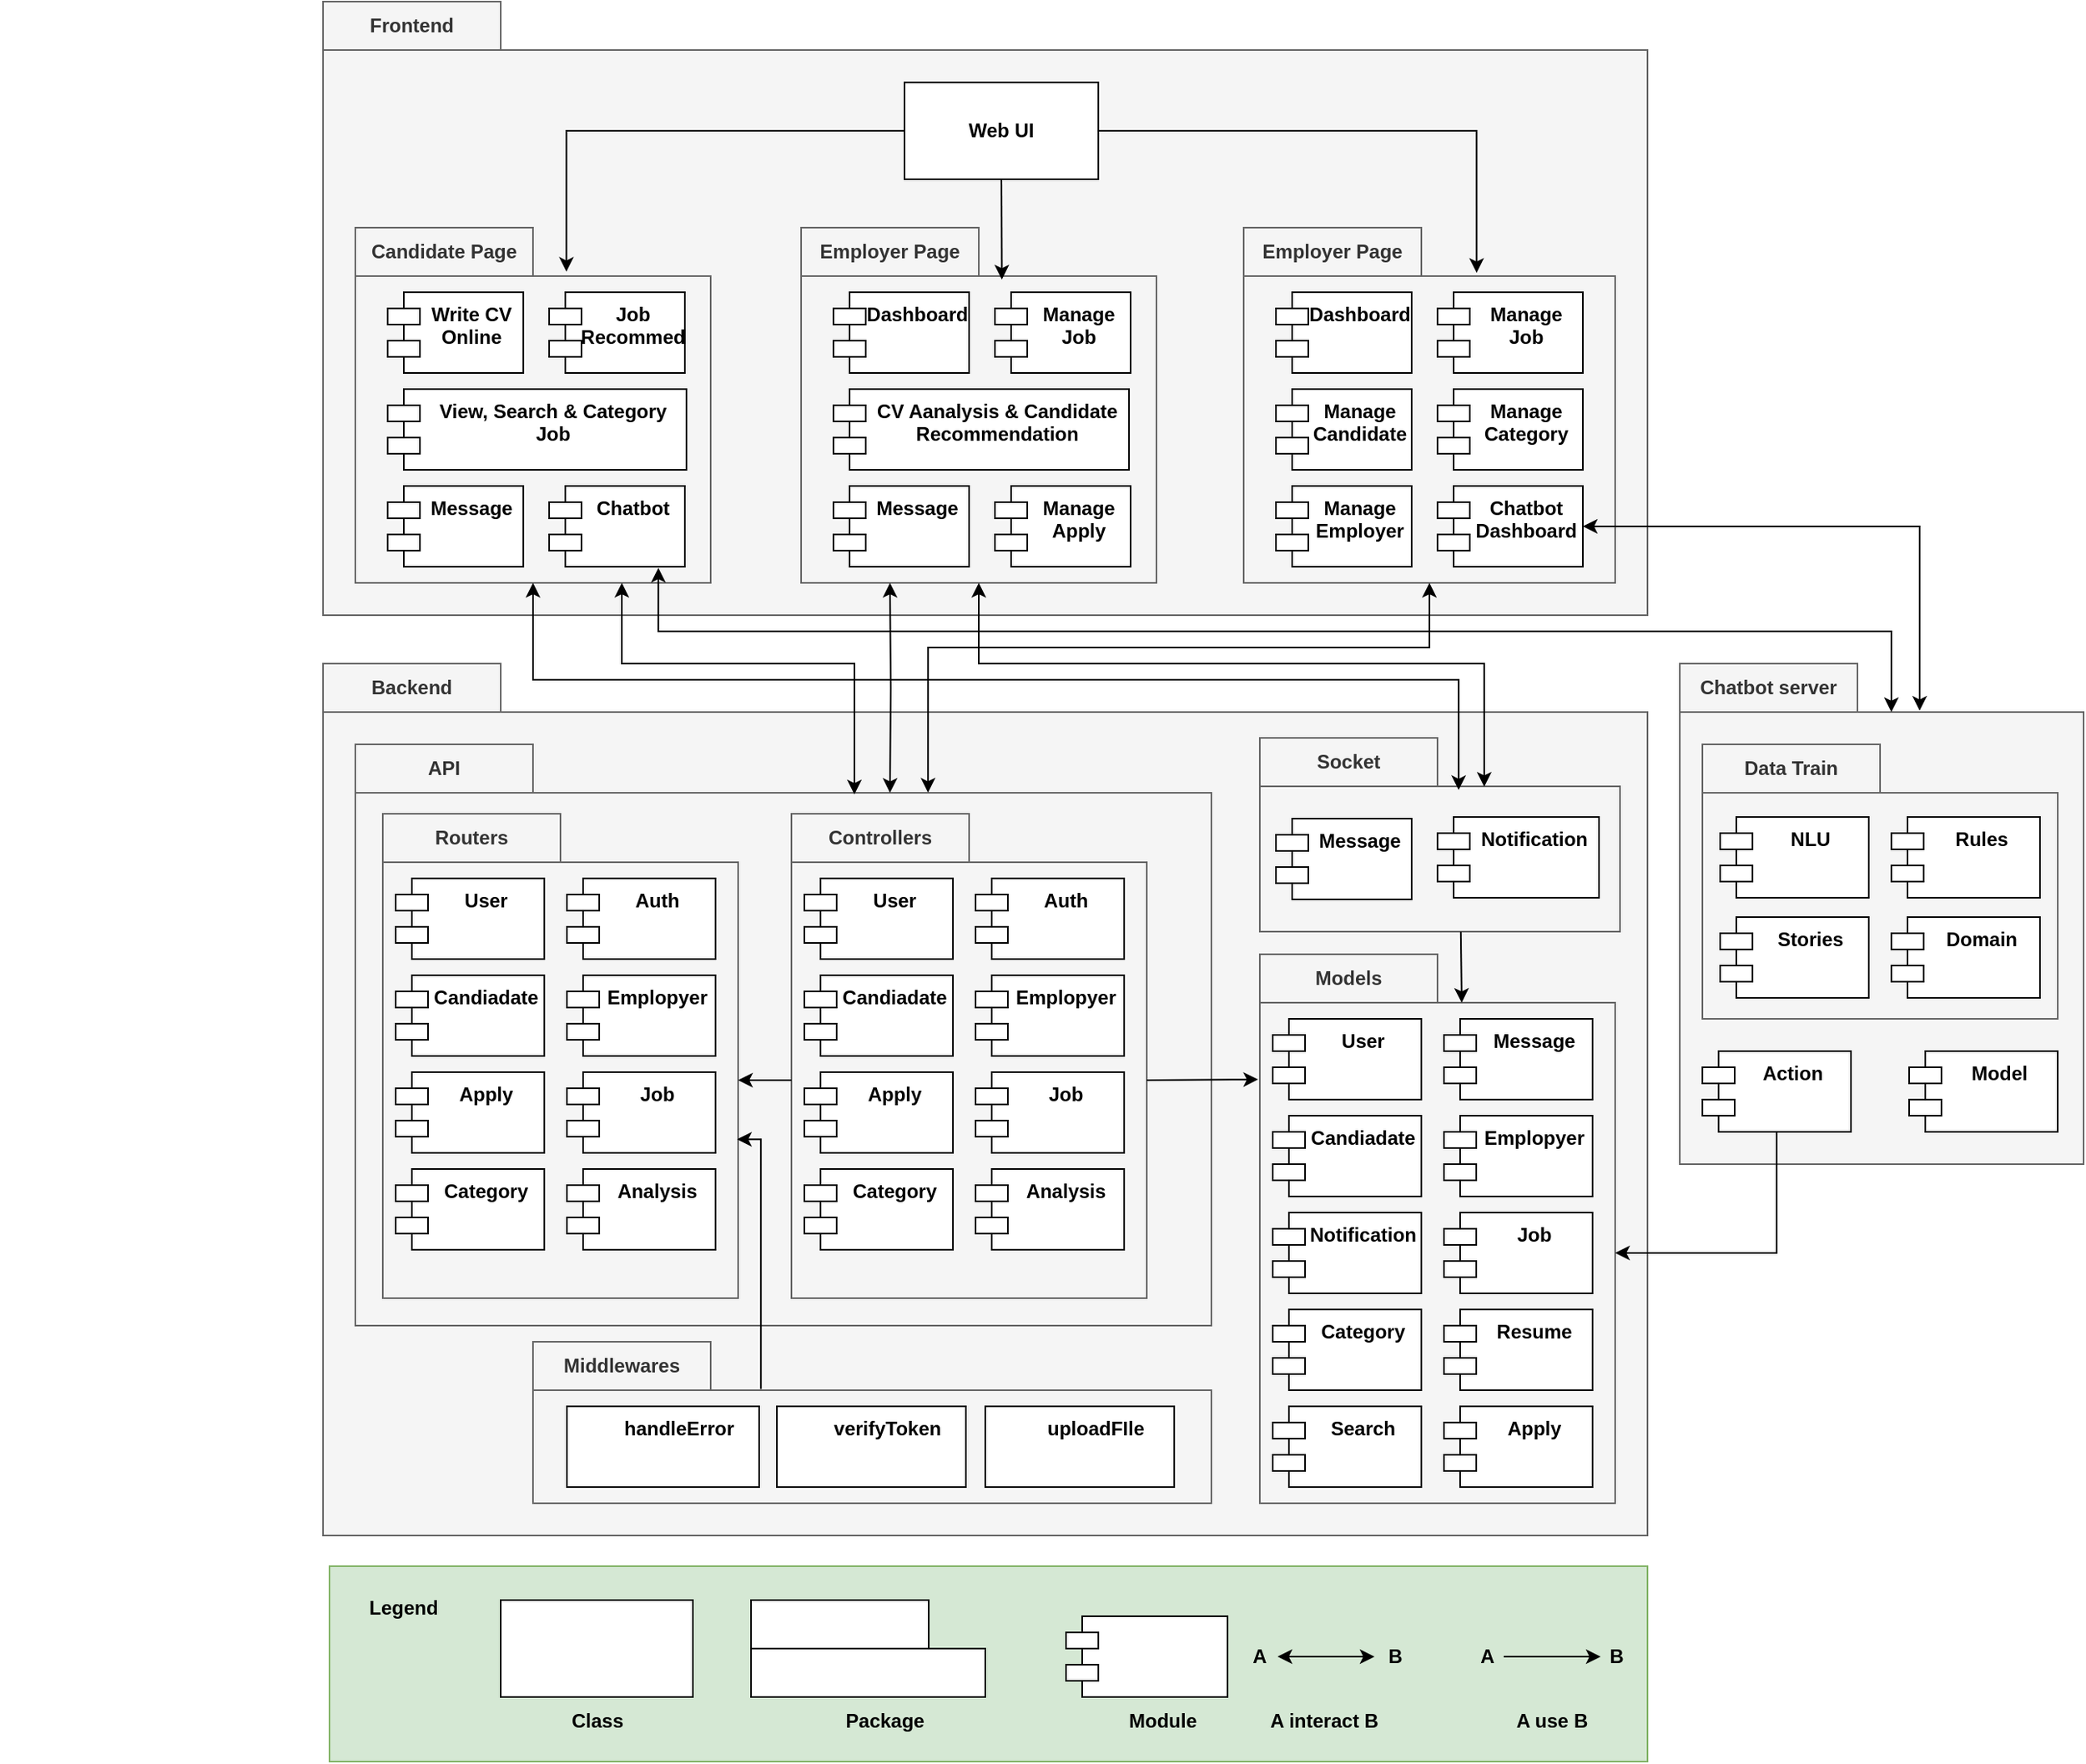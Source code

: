 <mxfile version="24.2.1" type="device">
  <diagram name="Trang-1" id="9omZEARBKr6EozHP2vrr">
    <mxGraphModel dx="1793" dy="936" grid="1" gridSize="10" guides="1" tooltips="1" connect="1" arrows="1" fold="1" page="1" pageScale="1" pageWidth="827" pageHeight="1169" math="0" shadow="0">
      <root>
        <mxCell id="0" />
        <mxCell id="1" parent="0" />
        <mxCell id="NxsF7t3RNCR9iXld7F7q-1" value="" style="html=1;strokeColor=none;resizeWidth=1;resizeHeight=1;fillColor=none;part=1;connectable=0;allowArrows=0;deletable=0;whiteSpace=wrap;fontStyle=1;fontSize=13;" parent="1" vertex="1">
          <mxGeometry x="90" y="890" width="20" as="geometry" />
        </mxCell>
        <mxCell id="kj3GGBm2cnVXsrpC2CoT-1" value="" style="html=1;strokeColor=none;resizeWidth=1;resizeHeight=1;fillColor=none;part=1;connectable=0;allowArrows=0;deletable=0;whiteSpace=wrap;fontStyle=1;fontSize=13;" vertex="1" parent="1">
          <mxGeometry x="90" y="890" width="20" as="geometry" />
        </mxCell>
        <mxCell id="kj3GGBm2cnVXsrpC2CoT-2" value="Frontend" style="shape=folder;fontStyle=1;tabWidth=110;tabHeight=30;tabPosition=left;html=1;boundedLbl=1;labelInHeader=1;container=1;collapsible=0;recursiveResize=0;whiteSpace=wrap;fillColor=#f5f5f5;fontColor=#333333;strokeColor=#666666;" vertex="1" parent="1">
          <mxGeometry x="290" y="200" width="820" height="380" as="geometry" />
        </mxCell>
        <mxCell id="kj3GGBm2cnVXsrpC2CoT-3" value="Web UI" style="rounded=0;whiteSpace=wrap;html=1;fontStyle=1" vertex="1" parent="1">
          <mxGeometry x="650" y="250" width="120" height="60" as="geometry" />
        </mxCell>
        <mxCell id="kj3GGBm2cnVXsrpC2CoT-4" value="Employer Page" style="shape=folder;fontStyle=1;tabWidth=110;tabHeight=30;tabPosition=left;html=1;boundedLbl=1;labelInHeader=1;container=1;collapsible=0;recursiveResize=0;whiteSpace=wrap;fillColor=#f5f5f5;fontColor=#333333;strokeColor=#666666;" vertex="1" parent="1">
          <mxGeometry x="586" y="340" width="220" height="220" as="geometry" />
        </mxCell>
        <mxCell id="kj3GGBm2cnVXsrpC2CoT-5" value="Manage Job" style="rounded=0;whiteSpace=wrap;html=1;shape=module;spacingLeft=20;verticalAlign=top;fontStyle=1" vertex="1" parent="kj3GGBm2cnVXsrpC2CoT-4">
          <mxGeometry x="120" y="40" width="84" height="50" as="geometry" />
        </mxCell>
        <mxCell id="kj3GGBm2cnVXsrpC2CoT-6" value="CV Aanalysis &amp;amp; Candidate Recommendation" style="rounded=0;whiteSpace=wrap;html=1;shape=module;spacingLeft=20;verticalAlign=top;fontStyle=1" vertex="1" parent="kj3GGBm2cnVXsrpC2CoT-4">
          <mxGeometry x="20" y="100" width="183" height="50" as="geometry" />
        </mxCell>
        <mxCell id="kj3GGBm2cnVXsrpC2CoT-7" value="Manage Apply" style="rounded=0;whiteSpace=wrap;html=1;shape=module;spacingLeft=20;verticalAlign=top;fontStyle=1" vertex="1" parent="kj3GGBm2cnVXsrpC2CoT-4">
          <mxGeometry x="120" y="160" width="84" height="50" as="geometry" />
        </mxCell>
        <mxCell id="kj3GGBm2cnVXsrpC2CoT-8" value="Dashboard" style="rounded=0;whiteSpace=wrap;html=1;shape=module;spacingLeft=20;verticalAlign=top;fontStyle=1" vertex="1" parent="kj3GGBm2cnVXsrpC2CoT-4">
          <mxGeometry x="20" y="40" width="84" height="50" as="geometry" />
        </mxCell>
        <mxCell id="kj3GGBm2cnVXsrpC2CoT-9" value="Message" style="rounded=0;whiteSpace=wrap;html=1;shape=module;spacingLeft=20;verticalAlign=top;fontStyle=1" vertex="1" parent="kj3GGBm2cnVXsrpC2CoT-4">
          <mxGeometry x="20" y="160" width="84" height="50" as="geometry" />
        </mxCell>
        <mxCell id="kj3GGBm2cnVXsrpC2CoT-10" value="Employer Page" style="shape=folder;fontStyle=1;tabWidth=110;tabHeight=30;tabPosition=left;html=1;boundedLbl=1;labelInHeader=1;container=1;collapsible=0;recursiveResize=0;whiteSpace=wrap;fillColor=#f5f5f5;fontColor=#333333;strokeColor=#666666;" vertex="1" parent="1">
          <mxGeometry x="860" y="340" width="230" height="220" as="geometry" />
        </mxCell>
        <mxCell id="kj3GGBm2cnVXsrpC2CoT-11" value="Manage Job" style="rounded=0;whiteSpace=wrap;html=1;shape=module;spacingLeft=20;verticalAlign=top;fontStyle=1" vertex="1" parent="kj3GGBm2cnVXsrpC2CoT-10">
          <mxGeometry x="120" y="40" width="90" height="50" as="geometry" />
        </mxCell>
        <mxCell id="kj3GGBm2cnVXsrpC2CoT-12" value="Manage Candidate" style="rounded=0;whiteSpace=wrap;html=1;shape=module;spacingLeft=20;verticalAlign=top;fontStyle=1" vertex="1" parent="kj3GGBm2cnVXsrpC2CoT-10">
          <mxGeometry x="20" y="100" width="84" height="50" as="geometry" />
        </mxCell>
        <mxCell id="kj3GGBm2cnVXsrpC2CoT-13" value="Dashboard" style="rounded=0;whiteSpace=wrap;html=1;shape=module;spacingLeft=20;verticalAlign=top;fontStyle=1" vertex="1" parent="kj3GGBm2cnVXsrpC2CoT-10">
          <mxGeometry x="20" y="40" width="84" height="50" as="geometry" />
        </mxCell>
        <mxCell id="kj3GGBm2cnVXsrpC2CoT-14" value="Manage Employer" style="rounded=0;whiteSpace=wrap;html=1;shape=module;spacingLeft=20;verticalAlign=top;fontStyle=1" vertex="1" parent="kj3GGBm2cnVXsrpC2CoT-10">
          <mxGeometry x="20" y="160" width="84" height="50" as="geometry" />
        </mxCell>
        <mxCell id="kj3GGBm2cnVXsrpC2CoT-15" value="Manage Category" style="rounded=0;whiteSpace=wrap;html=1;shape=module;spacingLeft=20;verticalAlign=top;fontStyle=1" vertex="1" parent="kj3GGBm2cnVXsrpC2CoT-10">
          <mxGeometry x="120" y="100" width="90" height="50" as="geometry" />
        </mxCell>
        <mxCell id="kj3GGBm2cnVXsrpC2CoT-16" value="Chatbot Dashboard" style="rounded=0;whiteSpace=wrap;html=1;shape=module;spacingLeft=20;verticalAlign=top;fontStyle=1" vertex="1" parent="kj3GGBm2cnVXsrpC2CoT-10">
          <mxGeometry x="120" y="160" width="90" height="50" as="geometry" />
        </mxCell>
        <mxCell id="kj3GGBm2cnVXsrpC2CoT-17" value="Candidate Page" style="shape=folder;fontStyle=1;tabWidth=110;tabHeight=30;tabPosition=left;html=1;boundedLbl=1;labelInHeader=1;container=1;collapsible=0;recursiveResize=0;whiteSpace=wrap;fillColor=#f5f5f5;fontColor=#333333;strokeColor=#666666;" vertex="1" parent="1">
          <mxGeometry x="310" y="340" width="220" height="220" as="geometry" />
        </mxCell>
        <mxCell id="kj3GGBm2cnVXsrpC2CoT-18" value="View, Search &amp;amp; Category Job" style="rounded=0;whiteSpace=wrap;html=1;shape=module;spacingLeft=20;verticalAlign=top;fontStyle=1" vertex="1" parent="kj3GGBm2cnVXsrpC2CoT-17">
          <mxGeometry x="20" y="100" width="185" height="50" as="geometry" />
        </mxCell>
        <mxCell id="kj3GGBm2cnVXsrpC2CoT-19" value="Chatbot" style="rounded=0;whiteSpace=wrap;html=1;shape=module;spacingLeft=20;verticalAlign=top;fontStyle=1" vertex="1" parent="kj3GGBm2cnVXsrpC2CoT-17">
          <mxGeometry x="120" y="160" width="84" height="50" as="geometry" />
        </mxCell>
        <mxCell id="kj3GGBm2cnVXsrpC2CoT-20" value="Write CV Online" style="rounded=0;whiteSpace=wrap;html=1;shape=module;spacingLeft=20;verticalAlign=top;fontStyle=1" vertex="1" parent="kj3GGBm2cnVXsrpC2CoT-17">
          <mxGeometry x="20" y="40" width="84" height="50" as="geometry" />
        </mxCell>
        <mxCell id="kj3GGBm2cnVXsrpC2CoT-21" value="Message" style="rounded=0;whiteSpace=wrap;html=1;shape=module;spacingLeft=20;verticalAlign=top;fontStyle=1" vertex="1" parent="kj3GGBm2cnVXsrpC2CoT-17">
          <mxGeometry x="20" y="160" width="84" height="50" as="geometry" />
        </mxCell>
        <mxCell id="kj3GGBm2cnVXsrpC2CoT-22" value="Job&lt;br&gt;Recommed" style="rounded=0;whiteSpace=wrap;html=1;shape=module;spacingLeft=20;verticalAlign=top;fontStyle=1" vertex="1" parent="kj3GGBm2cnVXsrpC2CoT-17">
          <mxGeometry x="120" y="40" width="84" height="50" as="geometry" />
        </mxCell>
        <mxCell id="kj3GGBm2cnVXsrpC2CoT-23" value="" style="endArrow=classic;html=1;rounded=0;exitX=0.5;exitY=1;exitDx=0;exitDy=0;entryX=0.565;entryY=0.146;entryDx=0;entryDy=0;entryPerimeter=0;fontStyle=1" edge="1" parent="1" source="kj3GGBm2cnVXsrpC2CoT-3" target="kj3GGBm2cnVXsrpC2CoT-4">
          <mxGeometry width="50" height="50" relative="1" as="geometry">
            <mxPoint x="440" y="320" as="sourcePoint" />
            <mxPoint x="490" y="270" as="targetPoint" />
          </mxGeometry>
        </mxCell>
        <mxCell id="kj3GGBm2cnVXsrpC2CoT-24" value="" style="endArrow=classic;html=1;rounded=0;exitX=1;exitY=0.5;exitDx=0;exitDy=0;entryX=0.627;entryY=0.127;entryDx=0;entryDy=0;entryPerimeter=0;edgeStyle=orthogonalEdgeStyle;fontStyle=1" edge="1" parent="1" source="kj3GGBm2cnVXsrpC2CoT-3" target="kj3GGBm2cnVXsrpC2CoT-10">
          <mxGeometry width="50" height="50" relative="1" as="geometry">
            <mxPoint x="810" y="330" as="sourcePoint" />
            <mxPoint x="860" y="280" as="targetPoint" />
          </mxGeometry>
        </mxCell>
        <mxCell id="kj3GGBm2cnVXsrpC2CoT-25" value="" style="endArrow=classic;html=1;rounded=0;exitX=0;exitY=0.5;exitDx=0;exitDy=0;entryX=0.594;entryY=0.124;entryDx=0;entryDy=0;entryPerimeter=0;edgeStyle=orthogonalEdgeStyle;fontStyle=1" edge="1" parent="1" source="kj3GGBm2cnVXsrpC2CoT-3" target="kj3GGBm2cnVXsrpC2CoT-17">
          <mxGeometry width="50" height="50" relative="1" as="geometry">
            <mxPoint x="720" y="320" as="sourcePoint" />
            <mxPoint x="720" y="382" as="targetPoint" />
          </mxGeometry>
        </mxCell>
        <mxCell id="kj3GGBm2cnVXsrpC2CoT-26" value="Backend" style="shape=folder;fontStyle=1;tabWidth=110;tabHeight=30;tabPosition=left;html=1;boundedLbl=1;labelInHeader=1;container=1;collapsible=0;recursiveResize=0;whiteSpace=wrap;fillColor=#f5f5f5;fontColor=#333333;strokeColor=#666666;" vertex="1" parent="1">
          <mxGeometry x="290" y="610" width="820" height="540" as="geometry" />
        </mxCell>
        <mxCell id="kj3GGBm2cnVXsrpC2CoT-27" value="API" style="shape=folder;fontStyle=1;tabWidth=110;tabHeight=30;tabPosition=left;html=1;boundedLbl=1;labelInHeader=1;container=1;collapsible=0;recursiveResize=0;whiteSpace=wrap;fillColor=#f5f5f5;fontColor=#333333;strokeColor=#666666;" vertex="1" parent="kj3GGBm2cnVXsrpC2CoT-26">
          <mxGeometry x="20" y="50" width="530" height="360" as="geometry" />
        </mxCell>
        <mxCell id="kj3GGBm2cnVXsrpC2CoT-28" value="Routers" style="shape=folder;fontStyle=1;tabWidth=110;tabHeight=30;tabPosition=left;html=1;boundedLbl=1;labelInHeader=1;container=1;collapsible=0;recursiveResize=0;whiteSpace=wrap;fillColor=#f5f5f5;fontColor=#333333;strokeColor=#666666;" vertex="1" parent="kj3GGBm2cnVXsrpC2CoT-27">
          <mxGeometry x="17" y="43" width="220" height="300" as="geometry" />
        </mxCell>
        <mxCell id="kj3GGBm2cnVXsrpC2CoT-29" value="User" style="rounded=0;whiteSpace=wrap;html=1;shape=module;spacingLeft=20;verticalAlign=top;fontStyle=1" vertex="1" parent="kj3GGBm2cnVXsrpC2CoT-28">
          <mxGeometry x="8" y="40" width="92" height="50" as="geometry" />
        </mxCell>
        <mxCell id="kj3GGBm2cnVXsrpC2CoT-30" value="Auth" style="rounded=0;whiteSpace=wrap;html=1;shape=module;spacingLeft=20;verticalAlign=top;fontStyle=1" vertex="1" parent="kj3GGBm2cnVXsrpC2CoT-28">
          <mxGeometry x="114" y="40" width="92" height="50" as="geometry" />
        </mxCell>
        <mxCell id="kj3GGBm2cnVXsrpC2CoT-31" value="Candiadate" style="rounded=0;whiteSpace=wrap;html=1;shape=module;spacingLeft=20;verticalAlign=top;fontStyle=1" vertex="1" parent="kj3GGBm2cnVXsrpC2CoT-28">
          <mxGeometry x="8" y="100" width="92" height="50" as="geometry" />
        </mxCell>
        <mxCell id="kj3GGBm2cnVXsrpC2CoT-32" value="Emplopyer" style="rounded=0;whiteSpace=wrap;html=1;shape=module;spacingLeft=20;verticalAlign=top;fontStyle=1" vertex="1" parent="kj3GGBm2cnVXsrpC2CoT-28">
          <mxGeometry x="114" y="100" width="92" height="50" as="geometry" />
        </mxCell>
        <mxCell id="kj3GGBm2cnVXsrpC2CoT-33" value="Apply" style="rounded=0;whiteSpace=wrap;html=1;shape=module;spacingLeft=20;verticalAlign=top;fontStyle=1" vertex="1" parent="kj3GGBm2cnVXsrpC2CoT-28">
          <mxGeometry x="8" y="160" width="92" height="50" as="geometry" />
        </mxCell>
        <mxCell id="kj3GGBm2cnVXsrpC2CoT-34" value="Job" style="rounded=0;whiteSpace=wrap;html=1;shape=module;spacingLeft=20;verticalAlign=top;fontStyle=1" vertex="1" parent="kj3GGBm2cnVXsrpC2CoT-28">
          <mxGeometry x="114" y="160" width="92" height="50" as="geometry" />
        </mxCell>
        <mxCell id="kj3GGBm2cnVXsrpC2CoT-35" value="Category" style="rounded=0;whiteSpace=wrap;html=1;shape=module;spacingLeft=20;verticalAlign=top;fontStyle=1" vertex="1" parent="kj3GGBm2cnVXsrpC2CoT-28">
          <mxGeometry x="8" y="220" width="92" height="50" as="geometry" />
        </mxCell>
        <mxCell id="kj3GGBm2cnVXsrpC2CoT-36" value="Analysis" style="rounded=0;whiteSpace=wrap;html=1;shape=module;spacingLeft=20;verticalAlign=top;fontStyle=1" vertex="1" parent="kj3GGBm2cnVXsrpC2CoT-28">
          <mxGeometry x="114" y="220" width="92" height="50" as="geometry" />
        </mxCell>
        <mxCell id="kj3GGBm2cnVXsrpC2CoT-37" value="Controllers" style="shape=folder;fontStyle=1;tabWidth=110;tabHeight=30;tabPosition=left;html=1;boundedLbl=1;labelInHeader=1;container=1;collapsible=0;recursiveResize=0;whiteSpace=wrap;fillColor=#f5f5f5;fontColor=#333333;strokeColor=#666666;" vertex="1" parent="kj3GGBm2cnVXsrpC2CoT-27">
          <mxGeometry x="270" y="43" width="220" height="300" as="geometry" />
        </mxCell>
        <mxCell id="kj3GGBm2cnVXsrpC2CoT-38" value="User" style="rounded=0;whiteSpace=wrap;html=1;shape=module;spacingLeft=20;verticalAlign=top;fontStyle=1" vertex="1" parent="kj3GGBm2cnVXsrpC2CoT-37">
          <mxGeometry x="8" y="40" width="92" height="50" as="geometry" />
        </mxCell>
        <mxCell id="kj3GGBm2cnVXsrpC2CoT-39" value="Auth" style="rounded=0;whiteSpace=wrap;html=1;shape=module;spacingLeft=20;verticalAlign=top;fontStyle=1" vertex="1" parent="kj3GGBm2cnVXsrpC2CoT-37">
          <mxGeometry x="114" y="40" width="92" height="50" as="geometry" />
        </mxCell>
        <mxCell id="kj3GGBm2cnVXsrpC2CoT-40" value="Candiadate" style="rounded=0;whiteSpace=wrap;html=1;shape=module;spacingLeft=20;verticalAlign=top;fontStyle=1" vertex="1" parent="kj3GGBm2cnVXsrpC2CoT-37">
          <mxGeometry x="8" y="100" width="92" height="50" as="geometry" />
        </mxCell>
        <mxCell id="kj3GGBm2cnVXsrpC2CoT-41" value="Emplopyer" style="rounded=0;whiteSpace=wrap;html=1;shape=module;spacingLeft=20;verticalAlign=top;fontStyle=1" vertex="1" parent="kj3GGBm2cnVXsrpC2CoT-37">
          <mxGeometry x="114" y="100" width="92" height="50" as="geometry" />
        </mxCell>
        <mxCell id="kj3GGBm2cnVXsrpC2CoT-42" value="Apply" style="rounded=0;whiteSpace=wrap;html=1;shape=module;spacingLeft=20;verticalAlign=top;fontStyle=1" vertex="1" parent="kj3GGBm2cnVXsrpC2CoT-37">
          <mxGeometry x="8" y="160" width="92" height="50" as="geometry" />
        </mxCell>
        <mxCell id="kj3GGBm2cnVXsrpC2CoT-43" value="Job" style="rounded=0;whiteSpace=wrap;html=1;shape=module;spacingLeft=20;verticalAlign=top;fontStyle=1" vertex="1" parent="kj3GGBm2cnVXsrpC2CoT-37">
          <mxGeometry x="114" y="160" width="92" height="50" as="geometry" />
        </mxCell>
        <mxCell id="kj3GGBm2cnVXsrpC2CoT-44" value="Category" style="rounded=0;whiteSpace=wrap;html=1;shape=module;spacingLeft=20;verticalAlign=top;fontStyle=1" vertex="1" parent="kj3GGBm2cnVXsrpC2CoT-37">
          <mxGeometry x="8" y="220" width="92" height="50" as="geometry" />
        </mxCell>
        <mxCell id="kj3GGBm2cnVXsrpC2CoT-45" value="Analysis" style="rounded=0;whiteSpace=wrap;html=1;shape=module;spacingLeft=20;verticalAlign=top;fontStyle=1" vertex="1" parent="kj3GGBm2cnVXsrpC2CoT-37">
          <mxGeometry x="114" y="220" width="92" height="50" as="geometry" />
        </mxCell>
        <mxCell id="kj3GGBm2cnVXsrpC2CoT-46" value="" style="endArrow=classic;html=1;rounded=0;exitX=0;exitY=0;exitDx=0;exitDy=165;exitPerimeter=0;entryX=0;entryY=0;entryDx=220;entryDy=165;entryPerimeter=0;" edge="1" parent="kj3GGBm2cnVXsrpC2CoT-27" source="kj3GGBm2cnVXsrpC2CoT-37" target="kj3GGBm2cnVXsrpC2CoT-28">
          <mxGeometry width="50" height="50" relative="1" as="geometry">
            <mxPoint x="-230" y="220" as="sourcePoint" />
            <mxPoint x="-180" y="170" as="targetPoint" />
          </mxGeometry>
        </mxCell>
        <mxCell id="kj3GGBm2cnVXsrpC2CoT-47" value="Socket" style="shape=folder;fontStyle=1;tabWidth=110;tabHeight=30;tabPosition=left;html=1;boundedLbl=1;labelInHeader=1;container=1;collapsible=0;recursiveResize=0;whiteSpace=wrap;fillColor=#f5f5f5;fontColor=#333333;strokeColor=#666666;" vertex="1" parent="kj3GGBm2cnVXsrpC2CoT-26">
          <mxGeometry x="580" y="46" width="223" height="120" as="geometry" />
        </mxCell>
        <mxCell id="kj3GGBm2cnVXsrpC2CoT-48" value="Message" style="rounded=0;whiteSpace=wrap;html=1;shape=module;spacingLeft=20;verticalAlign=top;fontStyle=1" vertex="1" parent="kj3GGBm2cnVXsrpC2CoT-47">
          <mxGeometry x="10" y="50" width="84" height="50" as="geometry" />
        </mxCell>
        <mxCell id="kj3GGBm2cnVXsrpC2CoT-49" value="Notification" style="rounded=0;whiteSpace=wrap;html=1;shape=module;spacingLeft=20;verticalAlign=top;fontStyle=1" vertex="1" parent="kj3GGBm2cnVXsrpC2CoT-47">
          <mxGeometry x="110" y="49" width="100" height="50" as="geometry" />
        </mxCell>
        <mxCell id="kj3GGBm2cnVXsrpC2CoT-50" value="Models" style="shape=folder;fontStyle=1;tabWidth=110;tabHeight=30;tabPosition=left;html=1;boundedLbl=1;labelInHeader=1;container=1;collapsible=0;recursiveResize=0;whiteSpace=wrap;fillColor=#f5f5f5;fontColor=#333333;strokeColor=#666666;" vertex="1" parent="kj3GGBm2cnVXsrpC2CoT-26">
          <mxGeometry x="580" y="180" width="220" height="340" as="geometry" />
        </mxCell>
        <mxCell id="kj3GGBm2cnVXsrpC2CoT-51" value="User" style="rounded=0;whiteSpace=wrap;html=1;shape=module;spacingLeft=20;verticalAlign=top;fontStyle=1" vertex="1" parent="kj3GGBm2cnVXsrpC2CoT-50">
          <mxGeometry x="8" y="40" width="92" height="50" as="geometry" />
        </mxCell>
        <mxCell id="kj3GGBm2cnVXsrpC2CoT-52" value="Message" style="rounded=0;whiteSpace=wrap;html=1;shape=module;spacingLeft=20;verticalAlign=top;fontStyle=1" vertex="1" parent="kj3GGBm2cnVXsrpC2CoT-50">
          <mxGeometry x="114" y="40" width="92" height="50" as="geometry" />
        </mxCell>
        <mxCell id="kj3GGBm2cnVXsrpC2CoT-53" value="Candiadate" style="rounded=0;whiteSpace=wrap;html=1;shape=module;spacingLeft=20;verticalAlign=top;fontStyle=1" vertex="1" parent="kj3GGBm2cnVXsrpC2CoT-50">
          <mxGeometry x="8" y="100" width="92" height="50" as="geometry" />
        </mxCell>
        <mxCell id="kj3GGBm2cnVXsrpC2CoT-54" value="Emplopyer" style="rounded=0;whiteSpace=wrap;html=1;shape=module;spacingLeft=20;verticalAlign=top;fontStyle=1" vertex="1" parent="kj3GGBm2cnVXsrpC2CoT-50">
          <mxGeometry x="114" y="100" width="92" height="50" as="geometry" />
        </mxCell>
        <mxCell id="kj3GGBm2cnVXsrpC2CoT-55" value="Notification" style="rounded=0;whiteSpace=wrap;html=1;shape=module;spacingLeft=20;verticalAlign=top;fontStyle=1" vertex="1" parent="kj3GGBm2cnVXsrpC2CoT-50">
          <mxGeometry x="8" y="160" width="92" height="50" as="geometry" />
        </mxCell>
        <mxCell id="kj3GGBm2cnVXsrpC2CoT-56" value="Job" style="rounded=0;whiteSpace=wrap;html=1;shape=module;spacingLeft=20;verticalAlign=top;fontStyle=1" vertex="1" parent="kj3GGBm2cnVXsrpC2CoT-50">
          <mxGeometry x="114" y="160" width="92" height="50" as="geometry" />
        </mxCell>
        <mxCell id="kj3GGBm2cnVXsrpC2CoT-57" value="Category" style="rounded=0;whiteSpace=wrap;html=1;shape=module;spacingLeft=20;verticalAlign=top;fontStyle=1" vertex="1" parent="kj3GGBm2cnVXsrpC2CoT-50">
          <mxGeometry x="8" y="220" width="92" height="50" as="geometry" />
        </mxCell>
        <mxCell id="kj3GGBm2cnVXsrpC2CoT-58" value="Resume" style="rounded=0;whiteSpace=wrap;html=1;shape=module;spacingLeft=20;verticalAlign=top;fontStyle=1" vertex="1" parent="kj3GGBm2cnVXsrpC2CoT-50">
          <mxGeometry x="114" y="220" width="92" height="50" as="geometry" />
        </mxCell>
        <mxCell id="kj3GGBm2cnVXsrpC2CoT-59" value="Search" style="rounded=0;whiteSpace=wrap;html=1;shape=module;spacingLeft=20;verticalAlign=top;fontStyle=1" vertex="1" parent="kj3GGBm2cnVXsrpC2CoT-50">
          <mxGeometry x="8" y="280" width="92" height="50" as="geometry" />
        </mxCell>
        <mxCell id="kj3GGBm2cnVXsrpC2CoT-60" value="Apply" style="rounded=0;whiteSpace=wrap;html=1;shape=module;spacingLeft=20;verticalAlign=top;fontStyle=1" vertex="1" parent="kj3GGBm2cnVXsrpC2CoT-50">
          <mxGeometry x="114" y="280" width="92" height="50" as="geometry" />
        </mxCell>
        <mxCell id="kj3GGBm2cnVXsrpC2CoT-61" value="" style="endArrow=classic;html=1;rounded=0;exitX=0.558;exitY=1.001;exitDx=0;exitDy=0;exitPerimeter=0;" edge="1" parent="kj3GGBm2cnVXsrpC2CoT-26" source="kj3GGBm2cnVXsrpC2CoT-47">
          <mxGeometry width="50" height="50" relative="1" as="geometry">
            <mxPoint x="706" y="166" as="sourcePoint" />
            <mxPoint x="705" y="210" as="targetPoint" />
          </mxGeometry>
        </mxCell>
        <mxCell id="kj3GGBm2cnVXsrpC2CoT-62" value="Middlewares" style="shape=folder;fontStyle=1;tabWidth=110;tabHeight=30;tabPosition=left;html=1;boundedLbl=1;labelInHeader=1;container=1;collapsible=0;recursiveResize=0;whiteSpace=wrap;fillColor=#f5f5f5;fontColor=#333333;strokeColor=#666666;" vertex="1" parent="kj3GGBm2cnVXsrpC2CoT-26">
          <mxGeometry x="130" y="420" width="420" height="100" as="geometry" />
        </mxCell>
        <mxCell id="kj3GGBm2cnVXsrpC2CoT-63" value="handleError" style="rounded=0;whiteSpace=wrap;html=1;shape=label;spacingLeft=20;verticalAlign=top;fontStyle=1" vertex="1" parent="kj3GGBm2cnVXsrpC2CoT-62">
          <mxGeometry x="21" y="40" width="119" height="50" as="geometry" />
        </mxCell>
        <mxCell id="kj3GGBm2cnVXsrpC2CoT-64" value="verifyToken" style="rounded=0;whiteSpace=wrap;html=1;shape=label;spacingLeft=20;verticalAlign=top;fontStyle=1" vertex="1" parent="kj3GGBm2cnVXsrpC2CoT-62">
          <mxGeometry x="151" y="40" width="117" height="50" as="geometry" />
        </mxCell>
        <mxCell id="kj3GGBm2cnVXsrpC2CoT-65" value="uploadFIle" style="rounded=0;whiteSpace=wrap;html=1;shape=label;spacingLeft=20;verticalAlign=top;fontStyle=1" vertex="1" parent="kj3GGBm2cnVXsrpC2CoT-62">
          <mxGeometry x="280" y="40" width="117" height="50" as="geometry" />
        </mxCell>
        <mxCell id="kj3GGBm2cnVXsrpC2CoT-66" value="" style="endArrow=classic;html=1;rounded=0;exitX=0;exitY=0;exitDx=220;exitDy=165;exitPerimeter=0;entryX=-0.005;entryY=0.228;entryDx=0;entryDy=0;entryPerimeter=0;" edge="1" parent="kj3GGBm2cnVXsrpC2CoT-26" source="kj3GGBm2cnVXsrpC2CoT-37" target="kj3GGBm2cnVXsrpC2CoT-50">
          <mxGeometry width="50" height="50" relative="1" as="geometry">
            <mxPoint x="910" y="240" as="sourcePoint" />
            <mxPoint x="960" y="190" as="targetPoint" />
          </mxGeometry>
        </mxCell>
        <mxCell id="kj3GGBm2cnVXsrpC2CoT-67" value="" style="endArrow=classic;html=1;rounded=0;exitX=0.336;exitY=0.293;exitDx=0;exitDy=0;exitPerimeter=0;entryX=0.997;entryY=0.672;entryDx=0;entryDy=0;entryPerimeter=0;edgeStyle=orthogonalEdgeStyle;" edge="1" parent="kj3GGBm2cnVXsrpC2CoT-26" source="kj3GGBm2cnVXsrpC2CoT-62" target="kj3GGBm2cnVXsrpC2CoT-28">
          <mxGeometry width="50" height="50" relative="1" as="geometry">
            <mxPoint x="450" y="650" as="sourcePoint" />
            <mxPoint x="500" y="600" as="targetPoint" />
          </mxGeometry>
        </mxCell>
        <mxCell id="kj3GGBm2cnVXsrpC2CoT-68" value="" style="endArrow=classic;startArrow=classic;html=1;rounded=0;exitX=0.623;exitY=0.252;exitDx=0;exitDy=0;exitPerimeter=0;entryX=0.5;entryY=1;entryDx=0;entryDy=0;entryPerimeter=0;edgeStyle=orthogonalEdgeStyle;" edge="1" parent="1" source="kj3GGBm2cnVXsrpC2CoT-47" target="kj3GGBm2cnVXsrpC2CoT-4">
          <mxGeometry width="50" height="50" relative="1" as="geometry">
            <mxPoint x="740" y="760" as="sourcePoint" />
            <mxPoint x="790" y="710" as="targetPoint" />
            <Array as="points">
              <mxPoint x="1009" y="610" />
              <mxPoint x="696" y="610" />
            </Array>
          </mxGeometry>
        </mxCell>
        <mxCell id="kj3GGBm2cnVXsrpC2CoT-69" value="" style="endArrow=classic;startArrow=classic;html=1;rounded=0;exitX=0.552;exitY=0.269;exitDx=0;exitDy=0;exitPerimeter=0;entryX=0.5;entryY=1;entryDx=0;entryDy=0;entryPerimeter=0;edgeStyle=orthogonalEdgeStyle;" edge="1" parent="1" source="kj3GGBm2cnVXsrpC2CoT-47" target="kj3GGBm2cnVXsrpC2CoT-17">
          <mxGeometry width="50" height="50" relative="1" as="geometry">
            <mxPoint x="1019" y="696" as="sourcePoint" />
            <mxPoint x="706" y="570" as="targetPoint" />
            <Array as="points">
              <mxPoint x="993" y="620" />
              <mxPoint x="420" y="620" />
            </Array>
          </mxGeometry>
        </mxCell>
        <mxCell id="kj3GGBm2cnVXsrpC2CoT-70" value="" style="endArrow=classic;startArrow=classic;html=1;rounded=0;exitX=0.583;exitY=0.086;exitDx=0;exitDy=0;exitPerimeter=0;entryX=0.75;entryY=1;entryDx=0;entryDy=0;entryPerimeter=0;edgeStyle=orthogonalEdgeStyle;" edge="1" parent="1" source="kj3GGBm2cnVXsrpC2CoT-27" target="kj3GGBm2cnVXsrpC2CoT-17">
          <mxGeometry width="50" height="50" relative="1" as="geometry">
            <mxPoint x="820" y="640" as="sourcePoint" />
            <mxPoint x="870" y="590" as="targetPoint" />
          </mxGeometry>
        </mxCell>
        <mxCell id="kj3GGBm2cnVXsrpC2CoT-71" value="" style="endArrow=classic;startArrow=classic;html=1;rounded=0;entryX=0.25;entryY=1;entryDx=0;entryDy=0;entryPerimeter=0;edgeStyle=orthogonalEdgeStyle;" edge="1" parent="1" target="kj3GGBm2cnVXsrpC2CoT-4">
          <mxGeometry width="50" height="50" relative="1" as="geometry">
            <mxPoint x="641" y="690" as="sourcePoint" />
            <mxPoint x="485" y="570" as="targetPoint" />
          </mxGeometry>
        </mxCell>
        <mxCell id="kj3GGBm2cnVXsrpC2CoT-72" value="" style="endArrow=classic;startArrow=classic;html=1;rounded=0;exitX=0.669;exitY=0.083;exitDx=0;exitDy=0;exitPerimeter=0;entryX=0.5;entryY=1;entryDx=0;entryDy=0;entryPerimeter=0;edgeStyle=orthogonalEdgeStyle;" edge="1" parent="1" source="kj3GGBm2cnVXsrpC2CoT-27" target="kj3GGBm2cnVXsrpC2CoT-10">
          <mxGeometry width="50" height="50" relative="1" as="geometry">
            <mxPoint x="651" y="703" as="sourcePoint" />
            <mxPoint x="651" y="570" as="targetPoint" />
            <Array as="points">
              <mxPoint x="665" y="600" />
              <mxPoint x="975" y="600" />
            </Array>
          </mxGeometry>
        </mxCell>
        <mxCell id="kj3GGBm2cnVXsrpC2CoT-73" value="" style="rounded=0;whiteSpace=wrap;html=1;fillColor=#d5e8d4;strokeColor=#82b366;" vertex="1" parent="1">
          <mxGeometry x="294" y="1169" width="816" height="121" as="geometry" />
        </mxCell>
        <mxCell id="kj3GGBm2cnVXsrpC2CoT-74" value="&lt;b&gt;Legend&lt;/b&gt;" style="text;html=1;strokeColor=none;fillColor=none;align=center;verticalAlign=middle;whiteSpace=wrap;rounded=0;" vertex="1" parent="1">
          <mxGeometry x="310" y="1180" width="60" height="30" as="geometry" />
        </mxCell>
        <mxCell id="kj3GGBm2cnVXsrpC2CoT-75" value="" style="rounded=0;whiteSpace=wrap;html=1;shape=label;spacingLeft=20;verticalAlign=top;fontStyle=1" vertex="1" parent="1">
          <mxGeometry x="400" y="1190" width="119" height="60" as="geometry" />
        </mxCell>
        <mxCell id="kj3GGBm2cnVXsrpC2CoT-76" value="" style="shape=folder;fontStyle=1;tabWidth=110;tabHeight=30;tabPosition=left;html=1;boundedLbl=1;labelInHeader=1;container=1;collapsible=0;recursiveResize=0;whiteSpace=wrap;" vertex="1" parent="1">
          <mxGeometry x="555" y="1190" width="145" height="60" as="geometry" />
        </mxCell>
        <mxCell id="kj3GGBm2cnVXsrpC2CoT-77" value="" style="endArrow=classic;startArrow=classic;html=1;rounded=0;" edge="1" parent="1">
          <mxGeometry width="50" height="50" relative="1" as="geometry">
            <mxPoint x="881" y="1225" as="sourcePoint" />
            <mxPoint x="941" y="1225" as="targetPoint" />
          </mxGeometry>
        </mxCell>
        <mxCell id="kj3GGBm2cnVXsrpC2CoT-78" value="" style="endArrow=classic;html=1;rounded=0;" edge="1" parent="1">
          <mxGeometry width="50" height="50" relative="1" as="geometry">
            <mxPoint x="1021" y="1225" as="sourcePoint" />
            <mxPoint x="1081" y="1225" as="targetPoint" />
          </mxGeometry>
        </mxCell>
        <mxCell id="kj3GGBm2cnVXsrpC2CoT-79" value="&lt;b&gt;A&lt;/b&gt;" style="text;html=1;strokeColor=none;fillColor=none;align=center;verticalAlign=middle;whiteSpace=wrap;rounded=0;" vertex="1" parent="1">
          <mxGeometry x="840" y="1210" width="60" height="30" as="geometry" />
        </mxCell>
        <mxCell id="kj3GGBm2cnVXsrpC2CoT-80" value="&lt;b&gt;B&lt;/b&gt;" style="text;html=1;strokeColor=none;fillColor=none;align=center;verticalAlign=middle;whiteSpace=wrap;rounded=0;" vertex="1" parent="1">
          <mxGeometry x="924" y="1210" width="60" height="30" as="geometry" />
        </mxCell>
        <mxCell id="kj3GGBm2cnVXsrpC2CoT-81" value="&lt;b&gt;A interact B&lt;/b&gt;" style="text;html=1;strokeColor=none;fillColor=none;align=center;verticalAlign=middle;whiteSpace=wrap;rounded=0;" vertex="1" parent="1">
          <mxGeometry x="860" y="1250" width="100" height="30" as="geometry" />
        </mxCell>
        <mxCell id="kj3GGBm2cnVXsrpC2CoT-82" value="&lt;b&gt;A&lt;/b&gt;" style="text;html=1;strokeColor=none;fillColor=none;align=center;verticalAlign=middle;whiteSpace=wrap;rounded=0;" vertex="1" parent="1">
          <mxGeometry x="981" y="1210" width="60" height="30" as="geometry" />
        </mxCell>
        <mxCell id="kj3GGBm2cnVXsrpC2CoT-83" value="&lt;b&gt;B&lt;/b&gt;" style="text;html=1;strokeColor=none;fillColor=none;align=center;verticalAlign=middle;whiteSpace=wrap;rounded=0;" vertex="1" parent="1">
          <mxGeometry x="1061" y="1210" width="60" height="30" as="geometry" />
        </mxCell>
        <mxCell id="kj3GGBm2cnVXsrpC2CoT-84" value="&lt;b&gt;A use B&lt;/b&gt;" style="text;html=1;strokeColor=none;fillColor=none;align=center;verticalAlign=middle;whiteSpace=wrap;rounded=0;" vertex="1" parent="1">
          <mxGeometry x="1001" y="1250" width="100" height="30" as="geometry" />
        </mxCell>
        <mxCell id="kj3GGBm2cnVXsrpC2CoT-85" value="&lt;b&gt;Class&lt;/b&gt;" style="text;html=1;strokeColor=none;fillColor=none;align=center;verticalAlign=middle;whiteSpace=wrap;rounded=0;" vertex="1" parent="1">
          <mxGeometry x="409.5" y="1250" width="100" height="30" as="geometry" />
        </mxCell>
        <mxCell id="kj3GGBm2cnVXsrpC2CoT-86" value="&lt;b&gt;Package&lt;/b&gt;" style="text;html=1;strokeColor=none;fillColor=none;align=center;verticalAlign=middle;whiteSpace=wrap;rounded=0;" vertex="1" parent="1">
          <mxGeometry x="587.5" y="1250" width="100" height="30" as="geometry" />
        </mxCell>
        <mxCell id="kj3GGBm2cnVXsrpC2CoT-87" value="" style="shape=module;align=left;spacingLeft=20;align=center;verticalAlign=top;whiteSpace=wrap;html=1;" vertex="1" parent="1">
          <mxGeometry x="750" y="1200" width="100" height="50" as="geometry" />
        </mxCell>
        <mxCell id="kj3GGBm2cnVXsrpC2CoT-88" value="&lt;b&gt;Module&lt;/b&gt;" style="text;html=1;strokeColor=none;fillColor=none;align=center;verticalAlign=middle;whiteSpace=wrap;rounded=0;" vertex="1" parent="1">
          <mxGeometry x="760" y="1250" width="100" height="30" as="geometry" />
        </mxCell>
        <mxCell id="kj3GGBm2cnVXsrpC2CoT-89" value="Chatbot server" style="shape=folder;fontStyle=1;tabWidth=110;tabHeight=30;tabPosition=left;html=1;boundedLbl=1;labelInHeader=1;container=1;collapsible=0;recursiveResize=0;whiteSpace=wrap;fillColor=#f5f5f5;fontColor=#333333;strokeColor=#666666;" vertex="1" parent="1">
          <mxGeometry x="1130" y="610" width="250" height="310" as="geometry" />
        </mxCell>
        <mxCell id="kj3GGBm2cnVXsrpC2CoT-90" value="Data Train" style="shape=folder;fontStyle=1;tabWidth=110;tabHeight=30;tabPosition=left;html=1;boundedLbl=1;labelInHeader=1;container=1;collapsible=0;recursiveResize=0;whiteSpace=wrap;fillColor=#f5f5f5;fontColor=#333333;strokeColor=#666666;" vertex="1" parent="kj3GGBm2cnVXsrpC2CoT-89">
          <mxGeometry x="14" y="50" width="220" height="170" as="geometry" />
        </mxCell>
        <mxCell id="kj3GGBm2cnVXsrpC2CoT-91" value="NLU" style="rounded=0;whiteSpace=wrap;html=1;shape=module;spacingLeft=20;verticalAlign=top;fontStyle=1" vertex="1" parent="kj3GGBm2cnVXsrpC2CoT-90">
          <mxGeometry x="11" y="45" width="92" height="50" as="geometry" />
        </mxCell>
        <mxCell id="kj3GGBm2cnVXsrpC2CoT-92" value="Rules" style="rounded=0;whiteSpace=wrap;html=1;shape=module;spacingLeft=20;verticalAlign=top;fontStyle=1" vertex="1" parent="kj3GGBm2cnVXsrpC2CoT-90">
          <mxGeometry x="117" y="45" width="92" height="50" as="geometry" />
        </mxCell>
        <mxCell id="kj3GGBm2cnVXsrpC2CoT-93" value="Stories" style="rounded=0;whiteSpace=wrap;html=1;shape=module;spacingLeft=20;verticalAlign=top;fontStyle=1" vertex="1" parent="kj3GGBm2cnVXsrpC2CoT-90">
          <mxGeometry x="11" y="107" width="92" height="50" as="geometry" />
        </mxCell>
        <mxCell id="kj3GGBm2cnVXsrpC2CoT-94" value="Domain" style="rounded=0;whiteSpace=wrap;html=1;shape=module;spacingLeft=20;verticalAlign=top;fontStyle=1" vertex="1" parent="kj3GGBm2cnVXsrpC2CoT-90">
          <mxGeometry x="117" y="107" width="92" height="50" as="geometry" />
        </mxCell>
        <mxCell id="kj3GGBm2cnVXsrpC2CoT-95" value="Action" style="rounded=0;whiteSpace=wrap;html=1;shape=module;spacingLeft=20;verticalAlign=top;fontStyle=1" vertex="1" parent="kj3GGBm2cnVXsrpC2CoT-89">
          <mxGeometry x="14" y="240" width="92" height="50" as="geometry" />
        </mxCell>
        <mxCell id="kj3GGBm2cnVXsrpC2CoT-96" value="Model" style="rounded=0;whiteSpace=wrap;html=1;shape=module;spacingLeft=20;verticalAlign=top;fontStyle=1" vertex="1" parent="kj3GGBm2cnVXsrpC2CoT-89">
          <mxGeometry x="142" y="240" width="92" height="50" as="geometry" />
        </mxCell>
        <mxCell id="kj3GGBm2cnVXsrpC2CoT-97" value="" style="endArrow=classic;html=1;rounded=0;entryX=0;entryY=0;entryDx=220;entryDy=185;entryPerimeter=0;exitX=0.5;exitY=1;exitDx=0;exitDy=0;" edge="1" parent="1" source="kj3GGBm2cnVXsrpC2CoT-95" target="kj3GGBm2cnVXsrpC2CoT-50">
          <mxGeometry width="50" height="50" relative="1" as="geometry">
            <mxPoint x="1130" y="840" as="sourcePoint" />
            <mxPoint x="879" y="878" as="targetPoint" />
            <Array as="points">
              <mxPoint x="1190" y="975" />
            </Array>
          </mxGeometry>
        </mxCell>
        <mxCell id="kj3GGBm2cnVXsrpC2CoT-98" value="" style="endArrow=classic;startArrow=classic;html=1;rounded=0;exitX=0.594;exitY=0.094;exitDx=0;exitDy=0;exitPerimeter=0;entryX=1;entryY=0.5;entryDx=0;entryDy=0;edgeStyle=orthogonalEdgeStyle;" edge="1" parent="1" source="kj3GGBm2cnVXsrpC2CoT-89" target="kj3GGBm2cnVXsrpC2CoT-16">
          <mxGeometry width="50" height="50" relative="1" as="geometry">
            <mxPoint x="1019" y="696" as="sourcePoint" />
            <mxPoint x="706" y="570" as="targetPoint" />
            <Array as="points">
              <mxPoint x="1278" y="525" />
            </Array>
          </mxGeometry>
        </mxCell>
        <mxCell id="kj3GGBm2cnVXsrpC2CoT-99" value="" style="endArrow=classic;startArrow=classic;html=1;rounded=0;entryX=0.805;entryY=1.014;entryDx=0;entryDy=0;edgeStyle=orthogonalEdgeStyle;entryPerimeter=0;" edge="1" parent="1" target="kj3GGBm2cnVXsrpC2CoT-19">
          <mxGeometry width="50" height="50" relative="1" as="geometry">
            <mxPoint x="1261" y="640" as="sourcePoint" />
            <mxPoint x="1080" y="535" as="targetPoint" />
            <Array as="points">
              <mxPoint x="1261" y="590" />
              <mxPoint x="498" y="590" />
            </Array>
          </mxGeometry>
        </mxCell>
      </root>
    </mxGraphModel>
  </diagram>
</mxfile>
